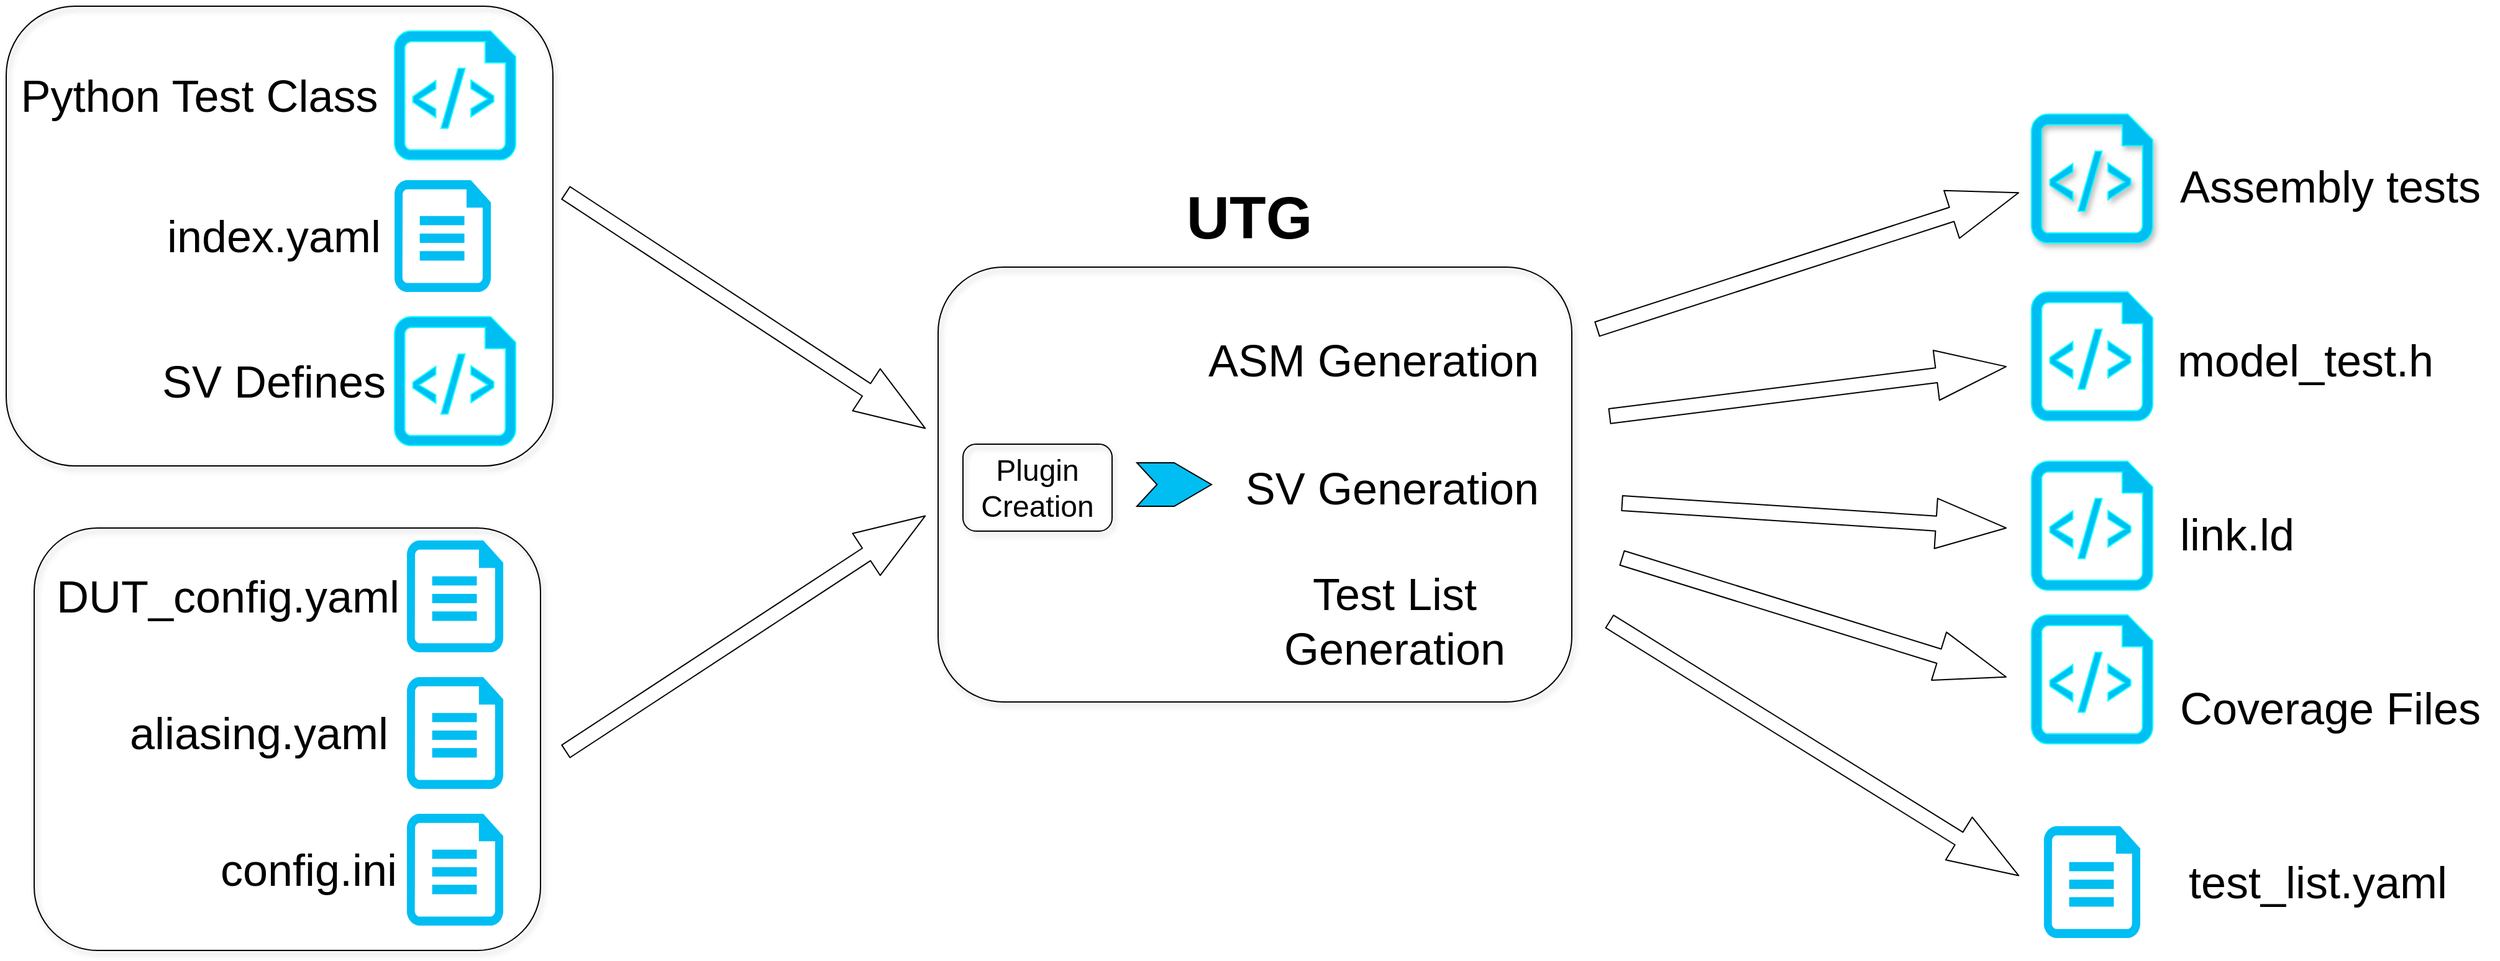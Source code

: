 <mxfile version="13.2.2" type="device"><diagram id="F4FxoJPvoQpPdQOJxwce" name="Page-1"><mxGraphModel dx="3698" dy="2470" grid="1" gridSize="10" guides="1" tooltips="1" connect="1" arrows="1" fold="1" page="1" pageScale="1" pageWidth="2336" pageHeight="1654" math="0" shadow="0"><root><mxCell id="0"/><mxCell id="1" parent="0"/><mxCell id="BQvCZNS3QdxKfu1j3eHz-15" value="" style="rounded=1;whiteSpace=wrap;html=1;strokeColor=#000000;fillColor=none;shadow=1;" parent="1" vertex="1"><mxGeometry x="-2107.48" y="-400" width="407.48" height="340" as="geometry"/></mxCell><mxCell id="BQvCZNS3QdxKfu1j3eHz-14" value="" style="rounded=1;whiteSpace=wrap;html=1;strokeColor=#000000;fillColor=none;shadow=1;" parent="1" vertex="1"><mxGeometry x="-2130" y="-820" width="440" height="370" as="geometry"/></mxCell><mxCell id="L2IzlGkiDhmSYgUNH0Qu-13" value="" style="aspect=fixed;pointerEvents=1;shadow=0;dashed=0;html=1;strokeColor=#00FFFF;labelPosition=center;verticalLabelPosition=bottom;verticalAlign=top;align=center;fillColor=#00bef2;shape=mxgraph.azure.script_file" parent="1" vertex="1"><mxGeometry x="-1817.46" y="-800" width="97.45" height="103.67" as="geometry"/></mxCell><mxCell id="L2IzlGkiDhmSYgUNH0Qu-16" value="&lt;font style=&quot;font-size: 36px&quot;&gt;Python Test Class&lt;/font&gt;" style="text;html=1;resizable=0;autosize=1;align=center;verticalAlign=middle;points=[];fillColor=none;strokeColor=none;rounded=0;" parent="1" vertex="1"><mxGeometry x="-2125" y="-763.17" width="300" height="30" as="geometry"/></mxCell><mxCell id="L2IzlGkiDhmSYgUNH0Qu-17" value="" style="verticalLabelPosition=bottom;html=1;verticalAlign=top;align=center;strokeColor=none;fillColor=#00BEF2;shape=mxgraph.azure.cloud_services_configuration_file;pointerEvents=1;" parent="1" vertex="1"><mxGeometry x="-1817.46" y="-680" width="77.5" height="90" as="geometry"/></mxCell><mxCell id="L2IzlGkiDhmSYgUNH0Qu-18" value="&lt;font style=&quot;font-size: 36px&quot;&gt;index.yaml&lt;/font&gt;" style="text;html=1;resizable=0;autosize=1;align=center;verticalAlign=middle;points=[];fillColor=none;strokeColor=none;rounded=0;" parent="1" vertex="1"><mxGeometry x="-2005" y="-650" width="180" height="30" as="geometry"/></mxCell><mxCell id="BQvCZNS3QdxKfu1j3eHz-2" value="" style="aspect=fixed;pointerEvents=1;shadow=0;dashed=0;html=1;strokeColor=#00FFFF;labelPosition=center;verticalLabelPosition=bottom;verticalAlign=top;align=center;fillColor=#00bef2;shape=mxgraph.azure.script_file" parent="1" vertex="1"><mxGeometry x="-1817.46" y="-570" width="97.45" height="103.67" as="geometry"/></mxCell><mxCell id="BQvCZNS3QdxKfu1j3eHz-3" value="&lt;font style=&quot;font-size: 36px&quot;&gt;SV Defines&lt;br&gt;&lt;/font&gt;" style="text;html=1;resizable=0;autosize=1;align=center;verticalAlign=middle;points=[];fillColor=none;strokeColor=none;rounded=0;" parent="1" vertex="1"><mxGeometry x="-2010" y="-533.17" width="190" height="30" as="geometry"/></mxCell><mxCell id="BQvCZNS3QdxKfu1j3eHz-6" value="" style="verticalLabelPosition=bottom;html=1;verticalAlign=top;align=center;strokeColor=none;fillColor=#00BEF2;shape=mxgraph.azure.cloud_services_configuration_file;pointerEvents=1;" parent="1" vertex="1"><mxGeometry x="-1807.48" y="-390" width="77.5" height="90" as="geometry"/></mxCell><mxCell id="BQvCZNS3QdxKfu1j3eHz-7" value="" style="verticalLabelPosition=bottom;html=1;verticalAlign=top;align=center;strokeColor=none;fillColor=#00BEF2;shape=mxgraph.azure.cloud_services_configuration_file;pointerEvents=1;" parent="1" vertex="1"><mxGeometry x="-1807.49" y="-170" width="77.5" height="90" as="geometry"/></mxCell><mxCell id="BQvCZNS3QdxKfu1j3eHz-8" value="" style="verticalLabelPosition=bottom;html=1;verticalAlign=top;align=center;strokeColor=none;fillColor=#00BEF2;shape=mxgraph.azure.cloud_services_configuration_file;pointerEvents=1;" parent="1" vertex="1"><mxGeometry x="-1807.48" y="-280" width="77.5" height="90" as="geometry"/></mxCell><mxCell id="BQvCZNS3QdxKfu1j3eHz-9" value="&lt;font style=&quot;font-size: 36px&quot;&gt;DUT_config.yaml&lt;br&gt;&lt;/font&gt;" style="text;html=1;resizable=0;autosize=1;align=center;verticalAlign=middle;points=[];fillColor=none;strokeColor=none;rounded=0;" parent="1" vertex="1"><mxGeometry x="-2097.49" y="-360" width="290" height="30" as="geometry"/></mxCell><mxCell id="BQvCZNS3QdxKfu1j3eHz-10" value="&lt;font style=&quot;font-size: 36px&quot;&gt;aliasing.yaml&lt;/font&gt;" style="text;html=1;resizable=0;autosize=1;align=center;verticalAlign=middle;points=[];fillColor=none;strokeColor=none;rounded=0;" parent="1" vertex="1"><mxGeometry x="-2037.46" y="-250.0" width="220" height="30" as="geometry"/></mxCell><mxCell id="BQvCZNS3QdxKfu1j3eHz-11" value="&lt;font style=&quot;font-size: 36px&quot;&gt;config.ini&lt;/font&gt;" style="text;html=1;resizable=0;autosize=1;align=center;verticalAlign=middle;points=[];fillColor=none;strokeColor=none;rounded=0;" parent="1" vertex="1"><mxGeometry x="-1967.48" y="-140.0" width="160" height="30" as="geometry"/></mxCell><mxCell id="BQvCZNS3QdxKfu1j3eHz-12" value="" style="shape=flexArrow;endArrow=classic;html=1;endWidth=27.429;endSize=18.509;width=12;" parent="1" edge="1"><mxGeometry x="-2130" y="-820" width="50" height="50" as="geometry"><mxPoint x="-1680" y="-670" as="sourcePoint"/><mxPoint x="-1390" y="-480" as="targetPoint"/></mxGeometry></mxCell><mxCell id="BQvCZNS3QdxKfu1j3eHz-17" value="" style="shape=flexArrow;endArrow=classic;html=1;endWidth=27.429;endSize=18.509;width=12;" parent="1" edge="1"><mxGeometry x="-2130" y="-820" width="50" height="50" as="geometry"><mxPoint x="-1680" y="-220" as="sourcePoint"/><mxPoint x="-1390" y="-410" as="targetPoint"/></mxGeometry></mxCell><mxCell id="BQvCZNS3QdxKfu1j3eHz-18" value="" style="rounded=1;whiteSpace=wrap;html=1;strokeColor=#000000;fillColor=none;shadow=1;" parent="1" vertex="1"><mxGeometry x="-1380" y="-610" width="510" height="350" as="geometry"/></mxCell><mxCell id="BQvCZNS3QdxKfu1j3eHz-19" value="&lt;div&gt;&lt;font style=&quot;font-size: 24px&quot;&gt;Plugin Creation&lt;/font&gt;&lt;/div&gt;" style="rounded=1;whiteSpace=wrap;html=1;shadow=1;strokeColor=#000000;fillColor=none;" parent="1" vertex="1"><mxGeometry x="-1360" y="-467.5" width="120" height="70" as="geometry"/></mxCell><mxCell id="BQvCZNS3QdxKfu1j3eHz-20" value="" style="html=1;shadow=0;dashed=0;align=center;verticalAlign=middle;shape=mxgraph.arrows2.arrow;dy=0;dx=30;notch=16.18;strokeColor=#000000;fillColor=#00bef2;" parent="1" vertex="1"><mxGeometry x="-1220" y="-452.5" width="60" height="35" as="geometry"/></mxCell><mxCell id="BQvCZNS3QdxKfu1j3eHz-24" value="&lt;font style=&quot;font-size: 36px&quot;&gt;ASM Generation&lt;br&gt;&lt;/font&gt;" style="text;html=1;resizable=0;autosize=1;align=center;verticalAlign=middle;points=[];fillColor=none;strokeColor=none;rounded=0;shadow=1;" parent="1" vertex="1"><mxGeometry x="-1170" y="-550" width="280" height="30" as="geometry"/></mxCell><mxCell id="BQvCZNS3QdxKfu1j3eHz-25" value="&lt;font style=&quot;font-size: 36px&quot;&gt;SV Generation&lt;br&gt;&lt;/font&gt;" style="text;html=1;resizable=0;autosize=1;align=center;verticalAlign=middle;points=[];fillColor=none;strokeColor=none;rounded=0;shadow=1;" parent="1" vertex="1"><mxGeometry x="-1140" y="-447.5" width="250" height="30" as="geometry"/></mxCell><mxCell id="BQvCZNS3QdxKfu1j3eHz-26" value="&lt;div&gt;&lt;font style=&quot;font-size: 36px&quot;&gt;Test List &lt;br&gt;&lt;/font&gt;&lt;/div&gt;&lt;div&gt;&lt;font style=&quot;font-size: 36px&quot;&gt;Generation&lt;/font&gt;&lt;/div&gt;" style="text;html=1;resizable=0;autosize=1;align=center;verticalAlign=middle;points=[];fillColor=none;strokeColor=none;rounded=0;shadow=1;" parent="1" vertex="1"><mxGeometry x="-1108" y="-350" width="190" height="50" as="geometry"/></mxCell><mxCell id="BQvCZNS3QdxKfu1j3eHz-27" value="" style="shape=image;html=1;verticalAlign=top;verticalLabelPosition=bottom;labelBackgroundColor=#ffffff;imageAspect=0;aspect=fixed;image=https://cdn4.iconfinder.com/data/icons/wirecons-free-vector-icons/32/add-128.png;shadow=1;strokeColor=#000000;fillColor=#00bef2;" parent="1" vertex="1"><mxGeometry x="-1047" y="-500.33" width="34" height="34" as="geometry"/></mxCell><mxCell id="BQvCZNS3QdxKfu1j3eHz-28" value="" style="shape=image;html=1;verticalAlign=top;verticalLabelPosition=bottom;labelBackgroundColor=#ffffff;imageAspect=0;aspect=fixed;image=https://cdn4.iconfinder.com/data/icons/wirecons-free-vector-icons/32/add-128.png;shadow=1;strokeColor=#000000;fillColor=#00bef2;" parent="1" vertex="1"><mxGeometry x="-1047" y="-410.0" width="34" height="34" as="geometry"/></mxCell><mxCell id="BQvCZNS3QdxKfu1j3eHz-29" value="&lt;h1&gt;&lt;font style=&quot;font-size: 48px&quot;&gt;UTG&lt;/font&gt;&lt;/h1&gt;" style="text;html=1;resizable=0;autosize=1;align=center;verticalAlign=middle;points=[];fillColor=none;strokeColor=none;rounded=0;shadow=1;" parent="1" vertex="1"><mxGeometry x="-1190" y="-680" width="120" height="60" as="geometry"/></mxCell><mxCell id="BQvCZNS3QdxKfu1j3eHz-32" value="" style="shape=flexArrow;endArrow=classic;html=1;endWidth=27.429;endSize=18.509;width=12;" parent="1" edge="1"><mxGeometry x="-2130" y="-820" width="50" height="50" as="geometry"><mxPoint x="-850" y="-560" as="sourcePoint"/><mxPoint x="-510" y="-670" as="targetPoint"/></mxGeometry></mxCell><mxCell id="BQvCZNS3QdxKfu1j3eHz-33" value="" style="shape=flexArrow;endArrow=classic;html=1;endWidth=27.429;endSize=18.509;width=12;" parent="1" edge="1"><mxGeometry x="-2130" y="-820" width="50" height="50" as="geometry"><mxPoint x="-830" y="-420" as="sourcePoint"/><mxPoint x="-520" y="-400" as="targetPoint"/></mxGeometry></mxCell><mxCell id="BQvCZNS3QdxKfu1j3eHz-34" value="" style="shape=flexArrow;endArrow=classic;html=1;endWidth=27.429;endSize=18.509;width=12;" parent="1" edge="1"><mxGeometry x="-2130" y="-820" width="50" height="50" as="geometry"><mxPoint x="-840" y="-325.0" as="sourcePoint"/><mxPoint x="-510" y="-120" as="targetPoint"/></mxGeometry></mxCell><mxCell id="BQvCZNS3QdxKfu1j3eHz-35" value="" style="shape=flexArrow;endArrow=classic;html=1;endWidth=27.429;endSize=18.509;width=12;" parent="1" edge="1"><mxGeometry x="-2130" y="-820" width="50" height="50" as="geometry"><mxPoint x="-830" y="-376.0" as="sourcePoint"/><mxPoint x="-520" y="-280" as="targetPoint"/></mxGeometry></mxCell><mxCell id="BQvCZNS3QdxKfu1j3eHz-36" value="" style="shape=flexArrow;endArrow=classic;html=1;endWidth=27.429;endSize=18.509;width=12;" parent="1" edge="1"><mxGeometry x="-2130" y="-820" width="50" height="50" as="geometry"><mxPoint x="-840" y="-490" as="sourcePoint"/><mxPoint x="-520" y="-530" as="targetPoint"/></mxGeometry></mxCell><mxCell id="BQvCZNS3QdxKfu1j3eHz-38" value="" style="aspect=fixed;pointerEvents=1;shadow=1;dashed=0;html=1;strokeColor=#00FFFF;labelPosition=center;verticalLabelPosition=bottom;verticalAlign=top;align=center;fillColor=#00bef2;shape=mxgraph.azure.script_file" parent="1" vertex="1"><mxGeometry x="-500" y="-733.17" width="97.45" height="103.67" as="geometry"/></mxCell><mxCell id="BQvCZNS3QdxKfu1j3eHz-39" value="" style="aspect=fixed;pointerEvents=1;shadow=0;dashed=0;html=1;strokeColor=#00FFFF;labelPosition=center;verticalLabelPosition=bottom;verticalAlign=top;align=center;fillColor=#00bef2;shape=mxgraph.azure.script_file" parent="1" vertex="1"><mxGeometry x="-500" y="-590" width="97.45" height="103.67" as="geometry"/></mxCell><mxCell id="BQvCZNS3QdxKfu1j3eHz-40" value="" style="aspect=fixed;pointerEvents=1;shadow=0;dashed=0;html=1;strokeColor=#00FFFF;labelPosition=center;verticalLabelPosition=bottom;verticalAlign=top;align=center;fillColor=#00bef2;shape=mxgraph.azure.script_file" parent="1" vertex="1"><mxGeometry x="-500" y="-453.67" width="97.45" height="103.67" as="geometry"/></mxCell><mxCell id="BQvCZNS3QdxKfu1j3eHz-41" value="" style="aspect=fixed;pointerEvents=1;shadow=0;dashed=0;html=1;strokeColor=#00FFFF;labelPosition=center;verticalLabelPosition=bottom;verticalAlign=top;align=center;fillColor=#00bef2;shape=mxgraph.azure.script_file" parent="1" vertex="1"><mxGeometry x="-500" y="-330" width="97.45" height="103.67" as="geometry"/></mxCell><mxCell id="BQvCZNS3QdxKfu1j3eHz-45" value="&lt;font style=&quot;font-size: 36px&quot;&gt;Assembly tests&lt;br&gt;&lt;/font&gt;" style="text;html=1;resizable=0;autosize=1;align=center;verticalAlign=middle;points=[];fillColor=none;strokeColor=none;rounded=0;shadow=1;" parent="1" vertex="1"><mxGeometry x="-390" y="-690" width="260" height="30" as="geometry"/></mxCell><mxCell id="BQvCZNS3QdxKfu1j3eHz-46" value="" style="verticalLabelPosition=bottom;html=1;verticalAlign=top;align=center;strokeColor=none;fillColor=#00BEF2;shape=mxgraph.azure.cloud_services_configuration_file;pointerEvents=1;" parent="1" vertex="1"><mxGeometry x="-490.03" y="-160" width="77.5" height="90" as="geometry"/></mxCell><mxCell id="BQvCZNS3QdxKfu1j3eHz-47" value="&lt;font style=&quot;font-size: 36px&quot;&gt;model_test.h&lt;/font&gt;" style="text;html=1;resizable=0;autosize=1;align=center;verticalAlign=middle;points=[];fillColor=none;strokeColor=none;rounded=0;shadow=1;" parent="1" vertex="1"><mxGeometry x="-390" y="-550" width="220" height="30" as="geometry"/></mxCell><mxCell id="BQvCZNS3QdxKfu1j3eHz-48" value="&lt;font style=&quot;font-size: 36px&quot;&gt;link.ld&lt;/font&gt;" style="text;html=1;resizable=0;autosize=1;align=center;verticalAlign=middle;points=[];fillColor=none;strokeColor=none;rounded=0;shadow=1;" parent="1" vertex="1"><mxGeometry x="-390" y="-410" width="110" height="30" as="geometry"/></mxCell><mxCell id="BQvCZNS3QdxKfu1j3eHz-50" value="&lt;font style=&quot;font-size: 36px&quot;&gt;Coverage Files&lt;br&gt;&lt;/font&gt;" style="text;html=1;resizable=0;autosize=1;align=center;verticalAlign=middle;points=[];fillColor=none;strokeColor=none;rounded=0;shadow=1;" parent="1" vertex="1"><mxGeometry x="-390.0" y="-270" width="260" height="30" as="geometry"/></mxCell><mxCell id="BQvCZNS3QdxKfu1j3eHz-51" value="&lt;font style=&quot;font-size: 36px&quot;&gt;test_list.yaml&lt;/font&gt;" style="text;html=1;resizable=0;autosize=1;align=center;verticalAlign=middle;points=[];fillColor=none;strokeColor=none;rounded=0;shadow=1;" parent="1" vertex="1"><mxGeometry x="-380.0" y="-130" width="220" height="30" as="geometry"/></mxCell></root></mxGraphModel></diagram></mxfile>